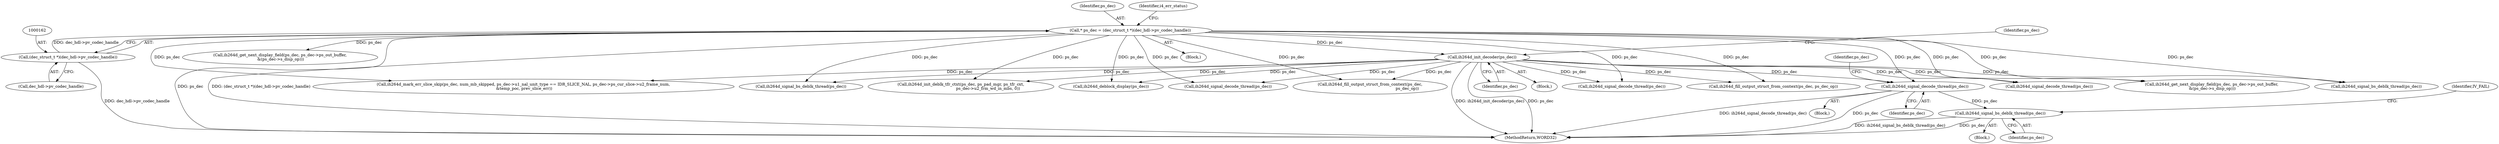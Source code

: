digraph "0_Android_e86d3cfd2bc28dac421092106751e5638d54a848@API" {
"1001445" [label="(Call,ih264d_signal_bs_deblk_thread(ps_dec))"];
"1001436" [label="(Call,ih264d_signal_decode_thread(ps_dec))"];
"1000918" [label="(Call,ih264d_init_decoder(ps_dec))"];
"1000159" [label="(Call,* ps_dec = (dec_struct_t *)(dec_hdl->pv_codec_handle))"];
"1000161" [label="(Call,(dec_struct_t *)(dec_hdl->pv_codec_handle))"];
"1001441" [label="(Identifier,ps_dec)"];
"1000922" [label="(Identifier,ps_dec)"];
"1001586" [label="(Call,ih264d_mark_err_slice_skip(ps_dec, num_mb_skipped, ps_dec->u1_nal_unit_type == IDR_SLICE_NAL, ps_dec->ps_cur_slice->u2_frame_num,\n &temp_poc, prev_slice_err))"];
"1000722" [label="(Call,ih264d_get_next_display_field(ps_dec, ps_dec->ps_out_buffer,\n &(ps_dec->s_disp_op)))"];
"1001407" [label="(Block,)"];
"1001436" [label="(Call,ih264d_signal_decode_thread(ps_dec))"];
"1002272" [label="(MethodReturn,WORD32)"];
"1000161" [label="(Call,(dec_struct_t *)(dec_hdl->pv_codec_handle))"];
"1001445" [label="(Call,ih264d_signal_bs_deblk_thread(ps_dec))"];
"1000160" [label="(Identifier,ps_dec)"];
"1001870" [label="(Call,ih264d_signal_bs_deblk_thread(ps_dec))"];
"1000919" [label="(Identifier,ps_dec)"];
"1000168" [label="(Identifier,i4_err_status)"];
"1000163" [label="(Call,dec_hdl->pv_codec_handle)"];
"1000917" [label="(Block,)"];
"1001728" [label="(Call,ih264d_init_deblk_tfr_ctxt(ps_dec, ps_pad_mgr, ps_tfr_cxt,\n                                           ps_dec->u2_frm_wd_in_mbs, 0))"];
"1001935" [label="(Call,ih264d_deblock_display(ps_dec))"];
"1001446" [label="(Identifier,ps_dec)"];
"1001448" [label="(Identifier,IV_FAIL)"];
"1000159" [label="(Call,* ps_dec = (dec_struct_t *)(dec_hdl->pv_codec_handle))"];
"1000157" [label="(Block,)"];
"1001639" [label="(Call,ih264d_signal_decode_thread(ps_dec))"];
"1001279" [label="(Call,ih264d_fill_output_struct_from_context(ps_dec,\n                                                           ps_dec_op))"];
"1001762" [label="(Call,ih264d_signal_decode_thread(ps_dec))"];
"1002092" [label="(Call,ih264d_fill_output_struct_from_context(ps_dec, ps_dec_op))"];
"1001437" [label="(Identifier,ps_dec)"];
"1000918" [label="(Call,ih264d_init_decoder(ps_dec))"];
"1001215" [label="(Call,ih264d_signal_decode_thread(ps_dec))"];
"1002064" [label="(Call,ih264d_get_next_display_field(ps_dec, ps_dec->ps_out_buffer,\n &(ps_dec->s_disp_op)))"];
"1001444" [label="(Block,)"];
"1002050" [label="(Call,ih264d_signal_bs_deblk_thread(ps_dec))"];
"1001445" -> "1001444"  [label="AST: "];
"1001445" -> "1001446"  [label="CFG: "];
"1001446" -> "1001445"  [label="AST: "];
"1001448" -> "1001445"  [label="CFG: "];
"1001445" -> "1002272"  [label="DDG: ih264d_signal_bs_deblk_thread(ps_dec)"];
"1001445" -> "1002272"  [label="DDG: ps_dec"];
"1001436" -> "1001445"  [label="DDG: ps_dec"];
"1001436" -> "1001407"  [label="AST: "];
"1001436" -> "1001437"  [label="CFG: "];
"1001437" -> "1001436"  [label="AST: "];
"1001441" -> "1001436"  [label="CFG: "];
"1001436" -> "1002272"  [label="DDG: ih264d_signal_decode_thread(ps_dec)"];
"1001436" -> "1002272"  [label="DDG: ps_dec"];
"1000918" -> "1001436"  [label="DDG: ps_dec"];
"1000159" -> "1001436"  [label="DDG: ps_dec"];
"1000918" -> "1000917"  [label="AST: "];
"1000918" -> "1000919"  [label="CFG: "];
"1000919" -> "1000918"  [label="AST: "];
"1000922" -> "1000918"  [label="CFG: "];
"1000918" -> "1002272"  [label="DDG: ih264d_init_decoder(ps_dec)"];
"1000918" -> "1002272"  [label="DDG: ps_dec"];
"1000159" -> "1000918"  [label="DDG: ps_dec"];
"1000918" -> "1001215"  [label="DDG: ps_dec"];
"1000918" -> "1001279"  [label="DDG: ps_dec"];
"1000918" -> "1001586"  [label="DDG: ps_dec"];
"1000918" -> "1001639"  [label="DDG: ps_dec"];
"1000918" -> "1001728"  [label="DDG: ps_dec"];
"1000918" -> "1001762"  [label="DDG: ps_dec"];
"1000918" -> "1001870"  [label="DDG: ps_dec"];
"1000918" -> "1001935"  [label="DDG: ps_dec"];
"1000918" -> "1002050"  [label="DDG: ps_dec"];
"1000918" -> "1002064"  [label="DDG: ps_dec"];
"1000918" -> "1002092"  [label="DDG: ps_dec"];
"1000159" -> "1000157"  [label="AST: "];
"1000159" -> "1000161"  [label="CFG: "];
"1000160" -> "1000159"  [label="AST: "];
"1000161" -> "1000159"  [label="AST: "];
"1000168" -> "1000159"  [label="CFG: "];
"1000159" -> "1002272"  [label="DDG: ps_dec"];
"1000159" -> "1002272"  [label="DDG: (dec_struct_t *)(dec_hdl->pv_codec_handle)"];
"1000161" -> "1000159"  [label="DDG: dec_hdl->pv_codec_handle"];
"1000159" -> "1000722"  [label="DDG: ps_dec"];
"1000159" -> "1001215"  [label="DDG: ps_dec"];
"1000159" -> "1001279"  [label="DDG: ps_dec"];
"1000159" -> "1001586"  [label="DDG: ps_dec"];
"1000159" -> "1001639"  [label="DDG: ps_dec"];
"1000159" -> "1001728"  [label="DDG: ps_dec"];
"1000159" -> "1001762"  [label="DDG: ps_dec"];
"1000159" -> "1001870"  [label="DDG: ps_dec"];
"1000159" -> "1001935"  [label="DDG: ps_dec"];
"1000159" -> "1002050"  [label="DDG: ps_dec"];
"1000159" -> "1002064"  [label="DDG: ps_dec"];
"1000159" -> "1002092"  [label="DDG: ps_dec"];
"1000161" -> "1000163"  [label="CFG: "];
"1000162" -> "1000161"  [label="AST: "];
"1000163" -> "1000161"  [label="AST: "];
"1000161" -> "1002272"  [label="DDG: dec_hdl->pv_codec_handle"];
}
